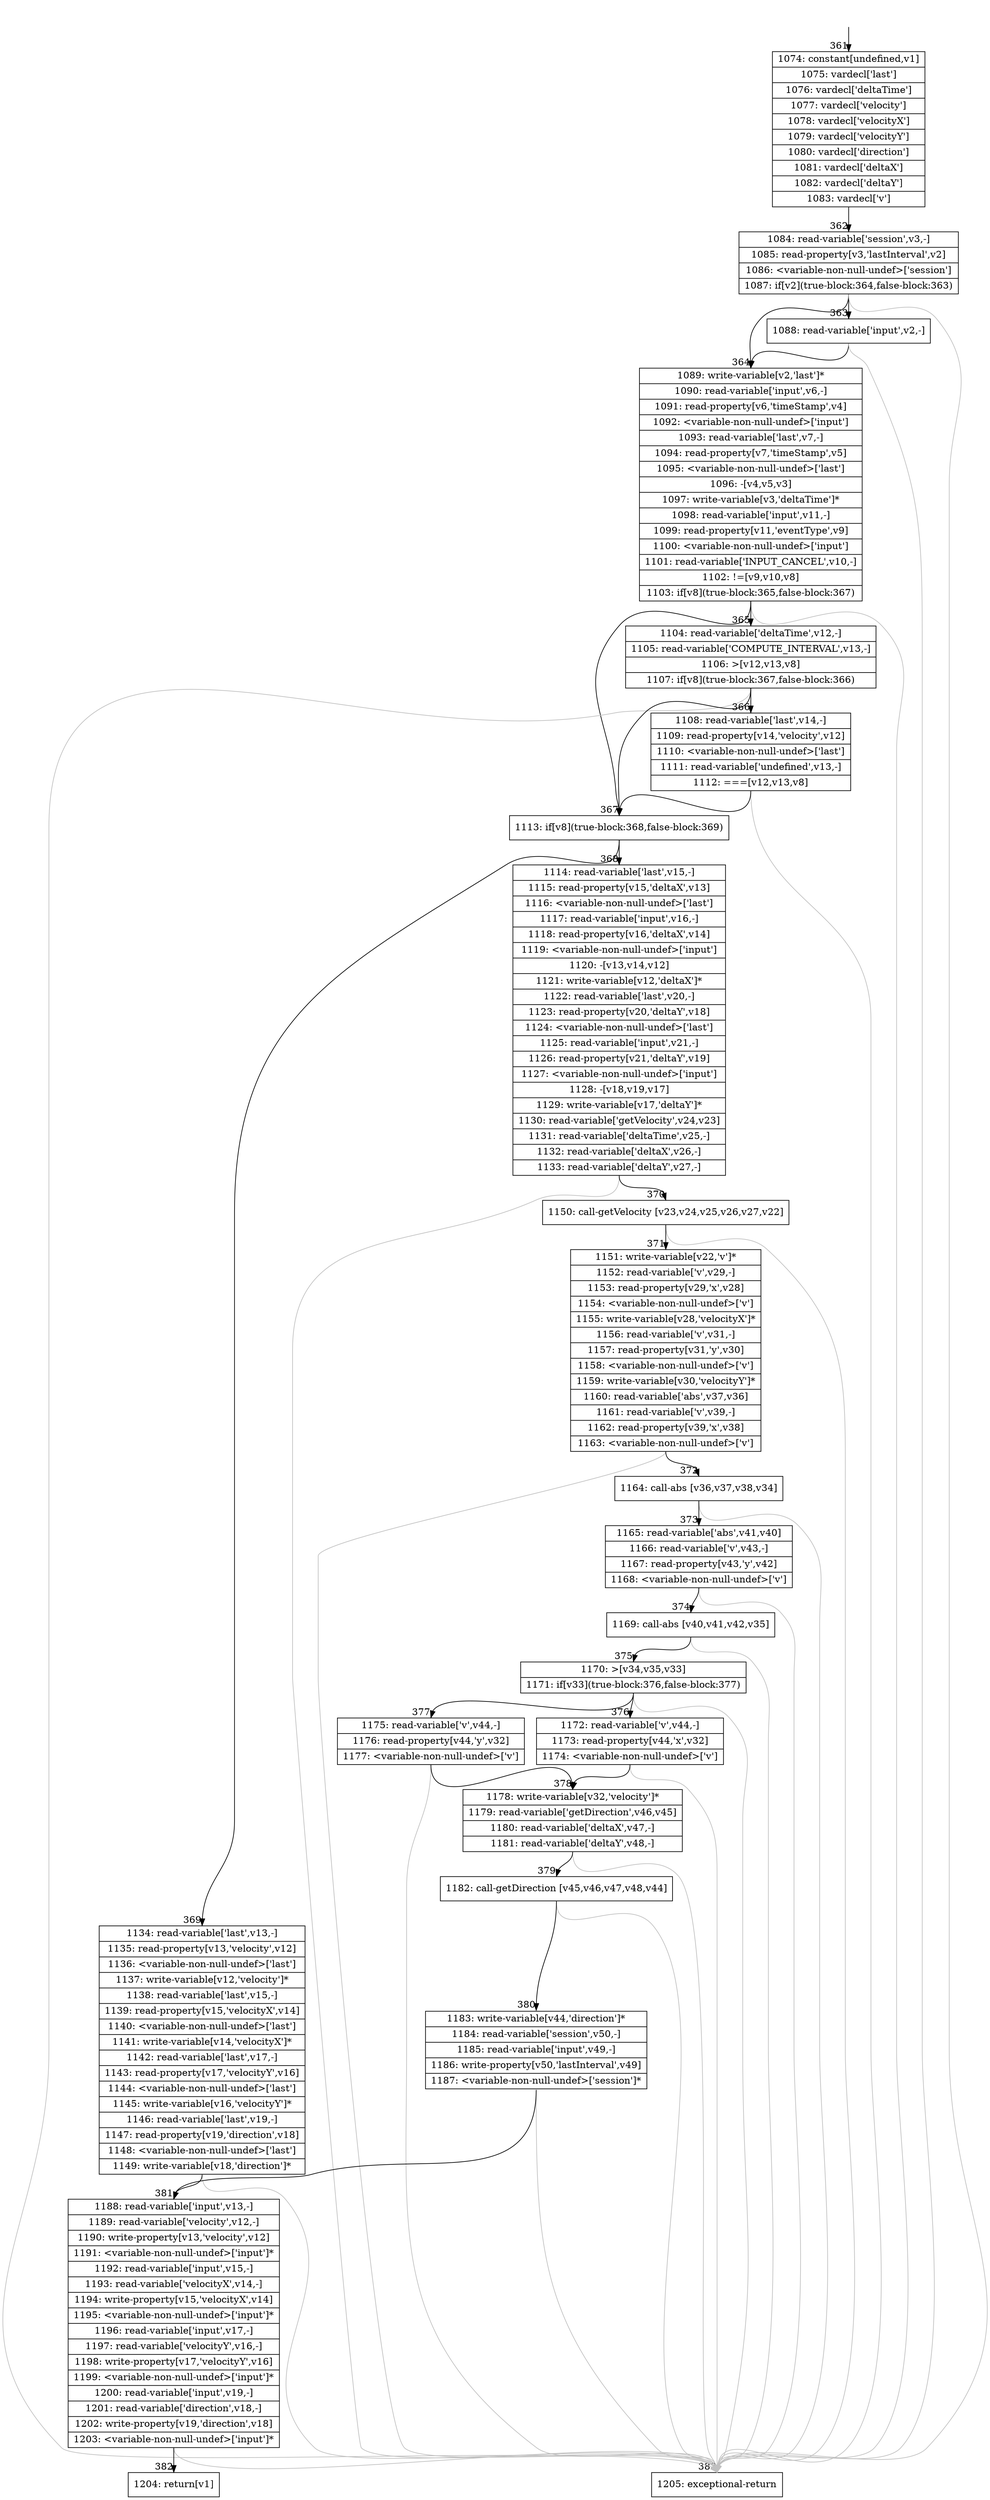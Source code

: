 digraph {
rankdir="TD"
BB_entry35[shape=none,label=""];
BB_entry35 -> BB361 [tailport=s, headport=n, headlabel="    361"]
BB361 [shape=record label="{1074: constant[undefined,v1]|1075: vardecl['last']|1076: vardecl['deltaTime']|1077: vardecl['velocity']|1078: vardecl['velocityX']|1079: vardecl['velocityY']|1080: vardecl['direction']|1081: vardecl['deltaX']|1082: vardecl['deltaY']|1083: vardecl['v']}" ] 
BB361 -> BB362 [tailport=s, headport=n, headlabel="      362"]
BB362 [shape=record label="{1084: read-variable['session',v3,-]|1085: read-property[v3,'lastInterval',v2]|1086: \<variable-non-null-undef\>['session']|1087: if[v2](true-block:364,false-block:363)}" ] 
BB362 -> BB364 [tailport=s, headport=n, headlabel="      364"]
BB362 -> BB363 [tailport=s, headport=n, headlabel="      363"]
BB362 -> BB383 [tailport=s, headport=n, color=gray, headlabel="      383"]
BB363 [shape=record label="{1088: read-variable['input',v2,-]}" ] 
BB363 -> BB364 [tailport=s, headport=n]
BB363 -> BB383 [tailport=s, headport=n, color=gray]
BB364 [shape=record label="{1089: write-variable[v2,'last']*|1090: read-variable['input',v6,-]|1091: read-property[v6,'timeStamp',v4]|1092: \<variable-non-null-undef\>['input']|1093: read-variable['last',v7,-]|1094: read-property[v7,'timeStamp',v5]|1095: \<variable-non-null-undef\>['last']|1096: -[v4,v5,v3]|1097: write-variable[v3,'deltaTime']*|1098: read-variable['input',v11,-]|1099: read-property[v11,'eventType',v9]|1100: \<variable-non-null-undef\>['input']|1101: read-variable['INPUT_CANCEL',v10,-]|1102: !=[v9,v10,v8]|1103: if[v8](true-block:365,false-block:367)}" ] 
BB364 -> BB367 [tailport=s, headport=n, headlabel="      367"]
BB364 -> BB365 [tailport=s, headport=n, headlabel="      365"]
BB364 -> BB383 [tailport=s, headport=n, color=gray]
BB365 [shape=record label="{1104: read-variable['deltaTime',v12,-]|1105: read-variable['COMPUTE_INTERVAL',v13,-]|1106: \>[v12,v13,v8]|1107: if[v8](true-block:367,false-block:366)}" ] 
BB365 -> BB367 [tailport=s, headport=n]
BB365 -> BB366 [tailport=s, headport=n, headlabel="      366"]
BB365 -> BB383 [tailport=s, headport=n, color=gray]
BB366 [shape=record label="{1108: read-variable['last',v14,-]|1109: read-property[v14,'velocity',v12]|1110: \<variable-non-null-undef\>['last']|1111: read-variable['undefined',v13,-]|1112: ===[v12,v13,v8]}" ] 
BB366 -> BB367 [tailport=s, headport=n]
BB366 -> BB383 [tailport=s, headport=n, color=gray]
BB367 [shape=record label="{1113: if[v8](true-block:368,false-block:369)}" ] 
BB367 -> BB368 [tailport=s, headport=n, headlabel="      368"]
BB367 -> BB369 [tailport=s, headport=n, headlabel="      369"]
BB368 [shape=record label="{1114: read-variable['last',v15,-]|1115: read-property[v15,'deltaX',v13]|1116: \<variable-non-null-undef\>['last']|1117: read-variable['input',v16,-]|1118: read-property[v16,'deltaX',v14]|1119: \<variable-non-null-undef\>['input']|1120: -[v13,v14,v12]|1121: write-variable[v12,'deltaX']*|1122: read-variable['last',v20,-]|1123: read-property[v20,'deltaY',v18]|1124: \<variable-non-null-undef\>['last']|1125: read-variable['input',v21,-]|1126: read-property[v21,'deltaY',v19]|1127: \<variable-non-null-undef\>['input']|1128: -[v18,v19,v17]|1129: write-variable[v17,'deltaY']*|1130: read-variable['getVelocity',v24,v23]|1131: read-variable['deltaTime',v25,-]|1132: read-variable['deltaX',v26,-]|1133: read-variable['deltaY',v27,-]}" ] 
BB368 -> BB370 [tailport=s, headport=n, headlabel="      370"]
BB368 -> BB383 [tailport=s, headport=n, color=gray]
BB369 [shape=record label="{1134: read-variable['last',v13,-]|1135: read-property[v13,'velocity',v12]|1136: \<variable-non-null-undef\>['last']|1137: write-variable[v12,'velocity']*|1138: read-variable['last',v15,-]|1139: read-property[v15,'velocityX',v14]|1140: \<variable-non-null-undef\>['last']|1141: write-variable[v14,'velocityX']*|1142: read-variable['last',v17,-]|1143: read-property[v17,'velocityY',v16]|1144: \<variable-non-null-undef\>['last']|1145: write-variable[v16,'velocityY']*|1146: read-variable['last',v19,-]|1147: read-property[v19,'direction',v18]|1148: \<variable-non-null-undef\>['last']|1149: write-variable[v18,'direction']*}" ] 
BB369 -> BB381 [tailport=s, headport=n, headlabel="      381"]
BB369 -> BB383 [tailport=s, headport=n, color=gray]
BB370 [shape=record label="{1150: call-getVelocity [v23,v24,v25,v26,v27,v22]}" ] 
BB370 -> BB371 [tailport=s, headport=n, headlabel="      371"]
BB370 -> BB383 [tailport=s, headport=n, color=gray]
BB371 [shape=record label="{1151: write-variable[v22,'v']*|1152: read-variable['v',v29,-]|1153: read-property[v29,'x',v28]|1154: \<variable-non-null-undef\>['v']|1155: write-variable[v28,'velocityX']*|1156: read-variable['v',v31,-]|1157: read-property[v31,'y',v30]|1158: \<variable-non-null-undef\>['v']|1159: write-variable[v30,'velocityY']*|1160: read-variable['abs',v37,v36]|1161: read-variable['v',v39,-]|1162: read-property[v39,'x',v38]|1163: \<variable-non-null-undef\>['v']}" ] 
BB371 -> BB372 [tailport=s, headport=n, headlabel="      372"]
BB371 -> BB383 [tailport=s, headport=n, color=gray]
BB372 [shape=record label="{1164: call-abs [v36,v37,v38,v34]}" ] 
BB372 -> BB373 [tailport=s, headport=n, headlabel="      373"]
BB372 -> BB383 [tailport=s, headport=n, color=gray]
BB373 [shape=record label="{1165: read-variable['abs',v41,v40]|1166: read-variable['v',v43,-]|1167: read-property[v43,'y',v42]|1168: \<variable-non-null-undef\>['v']}" ] 
BB373 -> BB374 [tailport=s, headport=n, headlabel="      374"]
BB373 -> BB383 [tailport=s, headport=n, color=gray]
BB374 [shape=record label="{1169: call-abs [v40,v41,v42,v35]}" ] 
BB374 -> BB375 [tailport=s, headport=n, headlabel="      375"]
BB374 -> BB383 [tailport=s, headport=n, color=gray]
BB375 [shape=record label="{1170: \>[v34,v35,v33]|1171: if[v33](true-block:376,false-block:377)}" ] 
BB375 -> BB376 [tailport=s, headport=n, headlabel="      376"]
BB375 -> BB377 [tailport=s, headport=n, headlabel="      377"]
BB375 -> BB383 [tailport=s, headport=n, color=gray]
BB376 [shape=record label="{1172: read-variable['v',v44,-]|1173: read-property[v44,'x',v32]|1174: \<variable-non-null-undef\>['v']}" ] 
BB376 -> BB378 [tailport=s, headport=n, headlabel="      378"]
BB376 -> BB383 [tailport=s, headport=n, color=gray]
BB377 [shape=record label="{1175: read-variable['v',v44,-]|1176: read-property[v44,'y',v32]|1177: \<variable-non-null-undef\>['v']}" ] 
BB377 -> BB378 [tailport=s, headport=n]
BB377 -> BB383 [tailport=s, headport=n, color=gray]
BB378 [shape=record label="{1178: write-variable[v32,'velocity']*|1179: read-variable['getDirection',v46,v45]|1180: read-variable['deltaX',v47,-]|1181: read-variable['deltaY',v48,-]}" ] 
BB378 -> BB379 [tailport=s, headport=n, headlabel="      379"]
BB378 -> BB383 [tailport=s, headport=n, color=gray]
BB379 [shape=record label="{1182: call-getDirection [v45,v46,v47,v48,v44]}" ] 
BB379 -> BB380 [tailport=s, headport=n, headlabel="      380"]
BB379 -> BB383 [tailport=s, headport=n, color=gray]
BB380 [shape=record label="{1183: write-variable[v44,'direction']*|1184: read-variable['session',v50,-]|1185: read-variable['input',v49,-]|1186: write-property[v50,'lastInterval',v49]|1187: \<variable-non-null-undef\>['session']*}" ] 
BB380 -> BB381 [tailport=s, headport=n]
BB380 -> BB383 [tailport=s, headport=n, color=gray]
BB381 [shape=record label="{1188: read-variable['input',v13,-]|1189: read-variable['velocity',v12,-]|1190: write-property[v13,'velocity',v12]|1191: \<variable-non-null-undef\>['input']*|1192: read-variable['input',v15,-]|1193: read-variable['velocityX',v14,-]|1194: write-property[v15,'velocityX',v14]|1195: \<variable-non-null-undef\>['input']*|1196: read-variable['input',v17,-]|1197: read-variable['velocityY',v16,-]|1198: write-property[v17,'velocityY',v16]|1199: \<variable-non-null-undef\>['input']*|1200: read-variable['input',v19,-]|1201: read-variable['direction',v18,-]|1202: write-property[v19,'direction',v18]|1203: \<variable-non-null-undef\>['input']*}" ] 
BB381 -> BB382 [tailport=s, headport=n, headlabel="      382"]
BB381 -> BB383 [tailport=s, headport=n, color=gray]
BB382 [shape=record label="{1204: return[v1]}" ] 
BB383 [shape=record label="{1205: exceptional-return}" ] 
//#$~ 570
}
